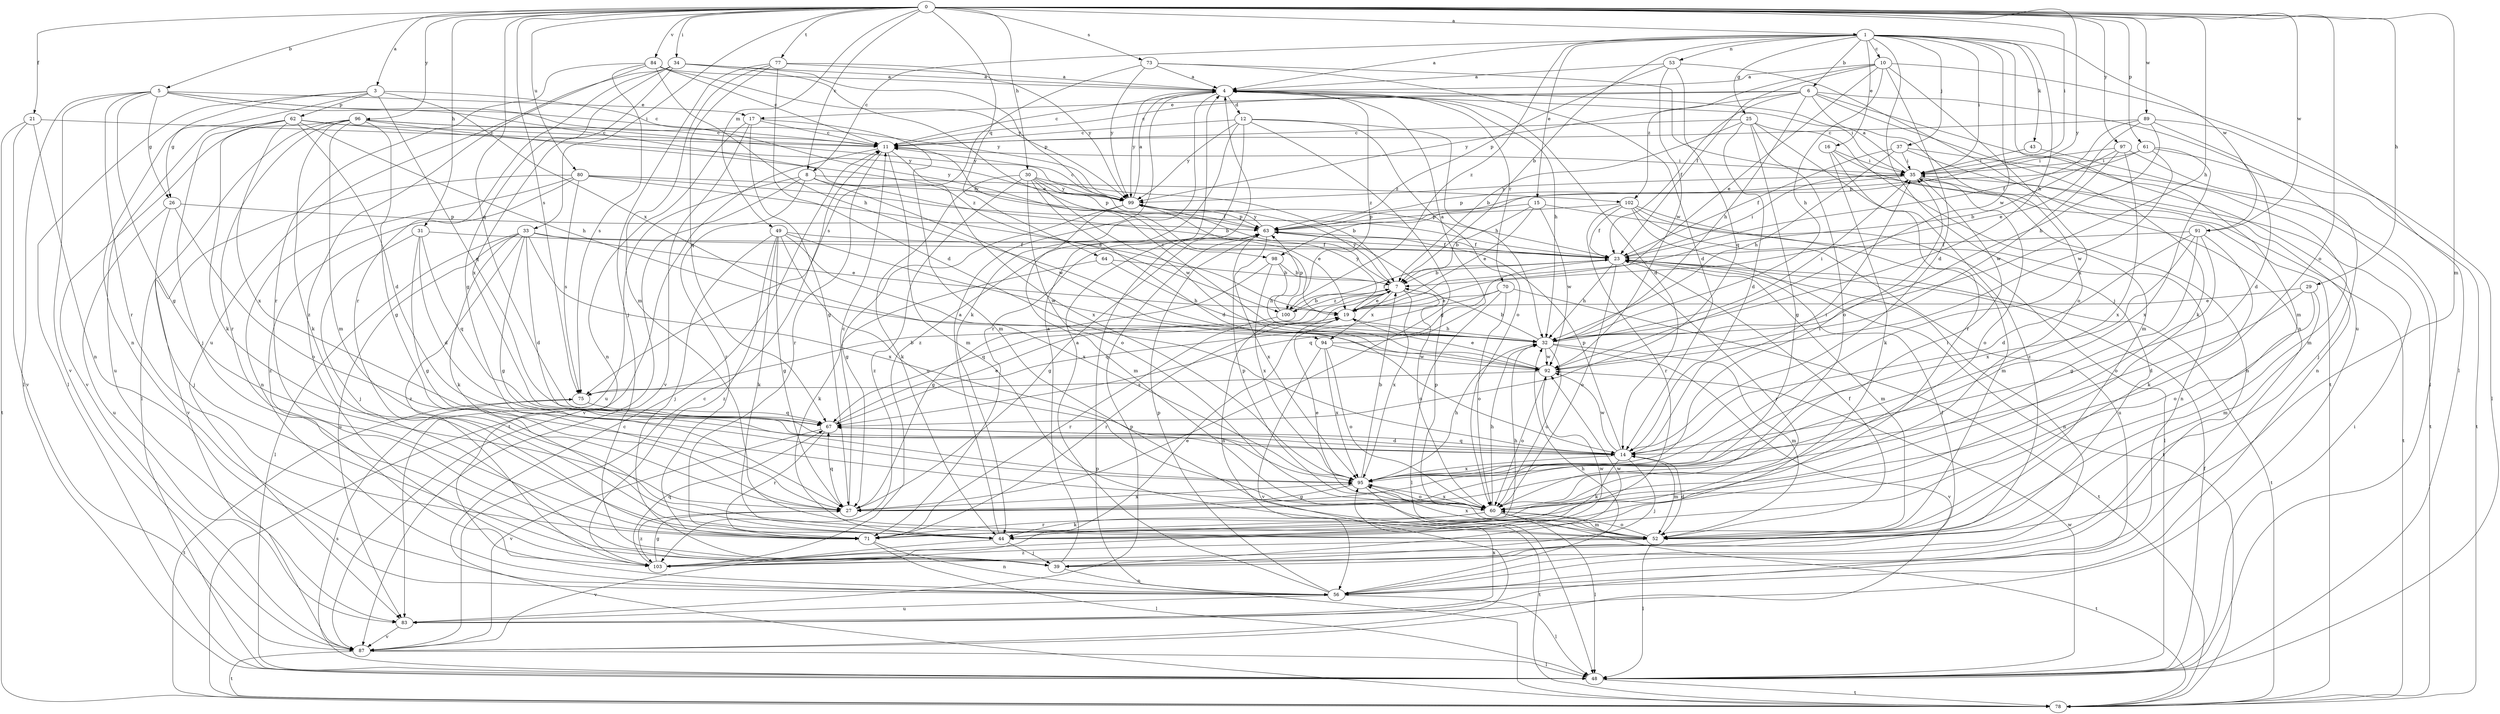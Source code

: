 strict digraph  {
0;
1;
3;
4;
5;
6;
7;
8;
10;
11;
12;
14;
15;
16;
17;
19;
21;
23;
25;
26;
27;
29;
30;
31;
32;
33;
34;
35;
37;
39;
43;
44;
48;
49;
52;
53;
56;
60;
61;
62;
63;
64;
67;
70;
71;
73;
75;
77;
78;
80;
83;
84;
87;
89;
91;
92;
94;
95;
96;
97;
98;
99;
100;
102;
103;
0 -> 1  [label=a];
0 -> 3  [label=a];
0 -> 5  [label=b];
0 -> 8  [label=c];
0 -> 21  [label=f];
0 -> 29  [label=h];
0 -> 30  [label=h];
0 -> 31  [label=h];
0 -> 32  [label=h];
0 -> 33  [label=i];
0 -> 34  [label=i];
0 -> 35  [label=i];
0 -> 49  [label=m];
0 -> 52  [label=m];
0 -> 60  [label=o];
0 -> 61  [label=p];
0 -> 64  [label=q];
0 -> 67  [label=q];
0 -> 73  [label=s];
0 -> 75  [label=s];
0 -> 77  [label=t];
0 -> 80  [label=u];
0 -> 84  [label=v];
0 -> 89  [label=w];
0 -> 91  [label=w];
0 -> 96  [label=y];
0 -> 97  [label=y];
0 -> 98  [label=y];
1 -> 4  [label=a];
1 -> 6  [label=b];
1 -> 7  [label=b];
1 -> 8  [label=c];
1 -> 10  [label=c];
1 -> 15  [label=e];
1 -> 16  [label=e];
1 -> 25  [label=g];
1 -> 32  [label=h];
1 -> 35  [label=i];
1 -> 37  [label=j];
1 -> 39  [label=j];
1 -> 43  [label=k];
1 -> 53  [label=n];
1 -> 83  [label=u];
1 -> 91  [label=w];
1 -> 92  [label=w];
1 -> 100  [label=z];
3 -> 26  [label=g];
3 -> 48  [label=l];
3 -> 56  [label=n];
3 -> 62  [label=p];
3 -> 67  [label=q];
3 -> 94  [label=x];
3 -> 98  [label=y];
4 -> 11  [label=c];
4 -> 12  [label=d];
4 -> 14  [label=d];
4 -> 32  [label=h];
4 -> 35  [label=i];
4 -> 44  [label=k];
4 -> 70  [label=r];
4 -> 99  [label=y];
4 -> 100  [label=z];
5 -> 11  [label=c];
5 -> 17  [label=e];
5 -> 26  [label=g];
5 -> 27  [label=g];
5 -> 48  [label=l];
5 -> 71  [label=r];
5 -> 87  [label=v];
5 -> 99  [label=y];
5 -> 100  [label=z];
6 -> 11  [label=c];
6 -> 17  [label=e];
6 -> 23  [label=f];
6 -> 32  [label=h];
6 -> 44  [label=k];
6 -> 48  [label=l];
6 -> 52  [label=m];
6 -> 60  [label=o];
6 -> 99  [label=y];
7 -> 19  [label=e];
7 -> 56  [label=n];
7 -> 60  [label=o];
7 -> 67  [label=q];
7 -> 94  [label=x];
7 -> 95  [label=x];
7 -> 99  [label=y];
7 -> 100  [label=z];
8 -> 7  [label=b];
8 -> 71  [label=r];
8 -> 83  [label=u];
8 -> 87  [label=v];
8 -> 92  [label=w];
8 -> 102  [label=z];
10 -> 4  [label=a];
10 -> 14  [label=d];
10 -> 19  [label=e];
10 -> 23  [label=f];
10 -> 32  [label=h];
10 -> 48  [label=l];
10 -> 95  [label=x];
10 -> 102  [label=z];
11 -> 35  [label=i];
11 -> 52  [label=m];
11 -> 71  [label=r];
11 -> 78  [label=t];
11 -> 95  [label=x];
12 -> 11  [label=c];
12 -> 27  [label=g];
12 -> 32  [label=h];
12 -> 60  [label=o];
12 -> 71  [label=r];
12 -> 99  [label=y];
12 -> 103  [label=z];
14 -> 35  [label=i];
14 -> 39  [label=j];
14 -> 44  [label=k];
14 -> 52  [label=m];
14 -> 63  [label=p];
14 -> 67  [label=q];
14 -> 92  [label=w];
14 -> 95  [label=x];
15 -> 7  [label=b];
15 -> 19  [label=e];
15 -> 56  [label=n];
15 -> 63  [label=p];
15 -> 92  [label=w];
16 -> 35  [label=i];
16 -> 44  [label=k];
16 -> 56  [label=n];
16 -> 103  [label=z];
17 -> 11  [label=c];
17 -> 27  [label=g];
17 -> 52  [label=m];
17 -> 56  [label=n];
17 -> 87  [label=v];
19 -> 32  [label=h];
19 -> 71  [label=r];
19 -> 99  [label=y];
21 -> 11  [label=c];
21 -> 56  [label=n];
21 -> 78  [label=t];
21 -> 87  [label=v];
23 -> 7  [label=b];
23 -> 32  [label=h];
23 -> 35  [label=i];
23 -> 52  [label=m];
23 -> 56  [label=n];
23 -> 60  [label=o];
23 -> 67  [label=q];
23 -> 71  [label=r];
23 -> 78  [label=t];
25 -> 7  [label=b];
25 -> 11  [label=c];
25 -> 14  [label=d];
25 -> 27  [label=g];
25 -> 52  [label=m];
25 -> 60  [label=o];
25 -> 71  [label=r];
26 -> 39  [label=j];
26 -> 60  [label=o];
26 -> 63  [label=p];
26 -> 83  [label=u];
27 -> 11  [label=c];
27 -> 35  [label=i];
27 -> 67  [label=q];
27 -> 95  [label=x];
27 -> 103  [label=z];
29 -> 14  [label=d];
29 -> 19  [label=e];
29 -> 52  [label=m];
29 -> 60  [label=o];
30 -> 7  [label=b];
30 -> 14  [label=d];
30 -> 44  [label=k];
30 -> 60  [label=o];
30 -> 63  [label=p];
30 -> 92  [label=w];
30 -> 99  [label=y];
30 -> 103  [label=z];
31 -> 14  [label=d];
31 -> 23  [label=f];
31 -> 27  [label=g];
31 -> 39  [label=j];
31 -> 67  [label=q];
32 -> 7  [label=b];
32 -> 11  [label=c];
32 -> 35  [label=i];
32 -> 52  [label=m];
32 -> 60  [label=o];
32 -> 87  [label=v];
32 -> 92  [label=w];
33 -> 14  [label=d];
33 -> 19  [label=e];
33 -> 23  [label=f];
33 -> 27  [label=g];
33 -> 44  [label=k];
33 -> 48  [label=l];
33 -> 83  [label=u];
33 -> 95  [label=x];
33 -> 103  [label=z];
34 -> 4  [label=a];
34 -> 19  [label=e];
34 -> 27  [label=g];
34 -> 63  [label=p];
34 -> 71  [label=r];
34 -> 83  [label=u];
34 -> 95  [label=x];
35 -> 4  [label=a];
35 -> 60  [label=o];
35 -> 63  [label=p];
35 -> 78  [label=t];
35 -> 99  [label=y];
37 -> 23  [label=f];
37 -> 32  [label=h];
37 -> 35  [label=i];
37 -> 56  [label=n];
37 -> 78  [label=t];
39 -> 4  [label=a];
39 -> 56  [label=n];
39 -> 92  [label=w];
43 -> 35  [label=i];
43 -> 52  [label=m];
44 -> 4  [label=a];
44 -> 32  [label=h];
44 -> 39  [label=j];
44 -> 87  [label=v];
48 -> 23  [label=f];
48 -> 35  [label=i];
48 -> 75  [label=s];
48 -> 78  [label=t];
48 -> 92  [label=w];
49 -> 23  [label=f];
49 -> 27  [label=g];
49 -> 39  [label=j];
49 -> 44  [label=k];
49 -> 60  [label=o];
49 -> 92  [label=w];
49 -> 95  [label=x];
49 -> 103  [label=z];
52 -> 14  [label=d];
52 -> 23  [label=f];
52 -> 48  [label=l];
52 -> 60  [label=o];
52 -> 63  [label=p];
52 -> 95  [label=x];
52 -> 103  [label=z];
53 -> 4  [label=a];
53 -> 56  [label=n];
53 -> 63  [label=p];
53 -> 67  [label=q];
53 -> 92  [label=w];
56 -> 4  [label=a];
56 -> 32  [label=h];
56 -> 48  [label=l];
56 -> 63  [label=p];
56 -> 83  [label=u];
60 -> 19  [label=e];
60 -> 32  [label=h];
60 -> 44  [label=k];
60 -> 48  [label=l];
60 -> 52  [label=m];
60 -> 63  [label=p];
60 -> 71  [label=r];
60 -> 78  [label=t];
60 -> 95  [label=x];
61 -> 35  [label=i];
61 -> 63  [label=p];
61 -> 78  [label=t];
61 -> 92  [label=w];
61 -> 95  [label=x];
62 -> 11  [label=c];
62 -> 14  [label=d];
62 -> 32  [label=h];
62 -> 39  [label=j];
62 -> 44  [label=k];
62 -> 83  [label=u];
62 -> 95  [label=x];
62 -> 99  [label=y];
63 -> 23  [label=f];
63 -> 27  [label=g];
63 -> 95  [label=x];
63 -> 99  [label=y];
64 -> 7  [label=b];
64 -> 32  [label=h];
64 -> 44  [label=k];
67 -> 14  [label=d];
67 -> 19  [label=e];
67 -> 71  [label=r];
67 -> 87  [label=v];
70 -> 19  [label=e];
70 -> 48  [label=l];
70 -> 60  [label=o];
70 -> 67  [label=q];
70 -> 78  [label=t];
71 -> 48  [label=l];
71 -> 56  [label=n];
73 -> 4  [label=a];
73 -> 14  [label=d];
73 -> 75  [label=s];
73 -> 78  [label=t];
73 -> 99  [label=y];
75 -> 7  [label=b];
75 -> 67  [label=q];
75 -> 78  [label=t];
77 -> 4  [label=a];
77 -> 14  [label=d];
77 -> 39  [label=j];
77 -> 52  [label=m];
77 -> 67  [label=q];
77 -> 99  [label=y];
78 -> 11  [label=c];
78 -> 63  [label=p];
80 -> 19  [label=e];
80 -> 23  [label=f];
80 -> 56  [label=n];
80 -> 75  [label=s];
80 -> 87  [label=v];
80 -> 99  [label=y];
80 -> 103  [label=z];
83 -> 63  [label=p];
83 -> 87  [label=v];
83 -> 95  [label=x];
84 -> 4  [label=a];
84 -> 11  [label=c];
84 -> 32  [label=h];
84 -> 71  [label=r];
84 -> 75  [label=s];
84 -> 99  [label=y];
84 -> 103  [label=z];
87 -> 11  [label=c];
87 -> 48  [label=l];
87 -> 78  [label=t];
89 -> 11  [label=c];
89 -> 14  [label=d];
89 -> 19  [label=e];
89 -> 23  [label=f];
89 -> 32  [label=h];
89 -> 48  [label=l];
91 -> 14  [label=d];
91 -> 23  [label=f];
91 -> 27  [label=g];
91 -> 44  [label=k];
91 -> 60  [label=o];
91 -> 95  [label=x];
92 -> 19  [label=e];
92 -> 60  [label=o];
92 -> 75  [label=s];
94 -> 4  [label=a];
94 -> 60  [label=o];
94 -> 87  [label=v];
94 -> 92  [label=w];
94 -> 95  [label=x];
95 -> 7  [label=b];
95 -> 27  [label=g];
95 -> 32  [label=h];
95 -> 35  [label=i];
95 -> 60  [label=o];
95 -> 78  [label=t];
96 -> 11  [label=c];
96 -> 23  [label=f];
96 -> 27  [label=g];
96 -> 44  [label=k];
96 -> 48  [label=l];
96 -> 52  [label=m];
96 -> 71  [label=r];
96 -> 87  [label=v];
96 -> 99  [label=y];
97 -> 7  [label=b];
97 -> 35  [label=i];
97 -> 39  [label=j];
97 -> 92  [label=w];
97 -> 95  [label=x];
98 -> 7  [label=b];
98 -> 27  [label=g];
98 -> 32  [label=h];
98 -> 95  [label=x];
99 -> 4  [label=a];
99 -> 11  [label=c];
99 -> 19  [label=e];
99 -> 27  [label=g];
99 -> 52  [label=m];
99 -> 63  [label=p];
100 -> 7  [label=b];
100 -> 23  [label=f];
100 -> 63  [label=p];
100 -> 71  [label=r];
102 -> 23  [label=f];
102 -> 48  [label=l];
102 -> 52  [label=m];
102 -> 63  [label=p];
102 -> 71  [label=r];
102 -> 78  [label=t];
102 -> 83  [label=u];
103 -> 19  [label=e];
103 -> 23  [label=f];
103 -> 27  [label=g];
103 -> 67  [label=q];
103 -> 92  [label=w];
}
